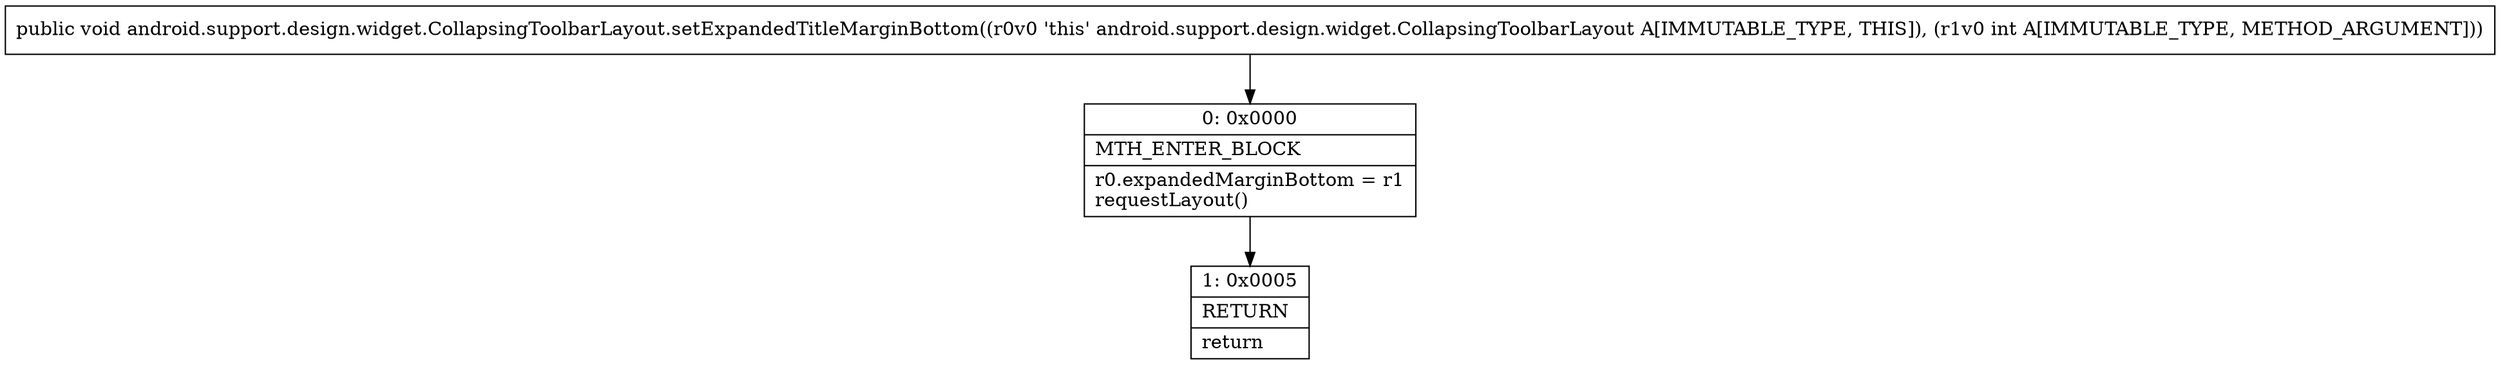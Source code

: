 digraph "CFG forandroid.support.design.widget.CollapsingToolbarLayout.setExpandedTitleMarginBottom(I)V" {
Node_0 [shape=record,label="{0\:\ 0x0000|MTH_ENTER_BLOCK\l|r0.expandedMarginBottom = r1\lrequestLayout()\l}"];
Node_1 [shape=record,label="{1\:\ 0x0005|RETURN\l|return\l}"];
MethodNode[shape=record,label="{public void android.support.design.widget.CollapsingToolbarLayout.setExpandedTitleMarginBottom((r0v0 'this' android.support.design.widget.CollapsingToolbarLayout A[IMMUTABLE_TYPE, THIS]), (r1v0 int A[IMMUTABLE_TYPE, METHOD_ARGUMENT])) }"];
MethodNode -> Node_0;
Node_0 -> Node_1;
}

